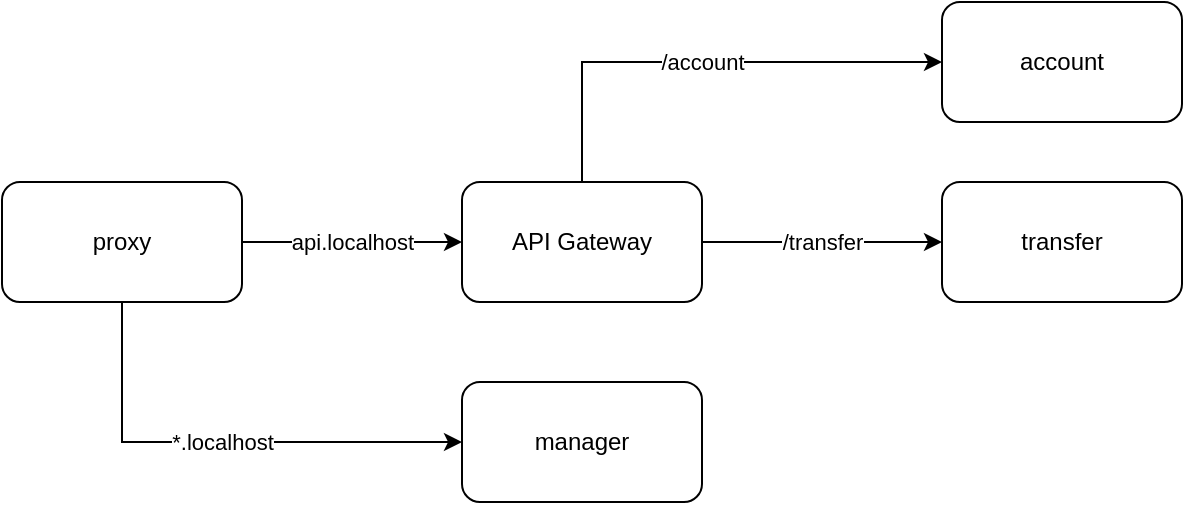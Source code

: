 <mxfile version="12.4.0" type="device" pages="1"><diagram id="Ywf3y2rA86ng91r3xO2F" name="Page-1"><mxGraphModel dx="1408" dy="755" grid="1" gridSize="10" guides="1" tooltips="1" connect="1" arrows="1" fold="1" page="1" pageScale="1" pageWidth="827" pageHeight="1169" math="0" shadow="0"><root><mxCell id="0"/><mxCell id="1" parent="0"/><mxCell id="_x27mA26IMeFUTEd0c7O-8" value="api.localhost" style="edgeStyle=orthogonalEdgeStyle;rounded=0;orthogonalLoop=1;jettySize=auto;html=1;exitX=1;exitY=0.5;exitDx=0;exitDy=0;entryX=0;entryY=0.5;entryDx=0;entryDy=0;" edge="1" parent="1" source="_x27mA26IMeFUTEd0c7O-1" target="_x27mA26IMeFUTEd0c7O-2"><mxGeometry relative="1" as="geometry"/></mxCell><mxCell id="_x27mA26IMeFUTEd0c7O-9" value="*.localhost" style="edgeStyle=orthogonalEdgeStyle;rounded=0;orthogonalLoop=1;jettySize=auto;html=1;exitX=0.5;exitY=1;exitDx=0;exitDy=0;entryX=0;entryY=0.5;entryDx=0;entryDy=0;" edge="1" parent="1" source="_x27mA26IMeFUTEd0c7O-1" target="_x27mA26IMeFUTEd0c7O-7"><mxGeometry relative="1" as="geometry"/></mxCell><mxCell id="_x27mA26IMeFUTEd0c7O-1" value="&lt;div&gt;proxy&lt;/div&gt;" style="rounded=1;whiteSpace=wrap;html=1;" vertex="1" parent="1"><mxGeometry x="200" y="110" width="120" height="60" as="geometry"/></mxCell><mxCell id="_x27mA26IMeFUTEd0c7O-5" value="/account" style="edgeStyle=orthogonalEdgeStyle;rounded=0;orthogonalLoop=1;jettySize=auto;html=1;exitX=0.5;exitY=0;exitDx=0;exitDy=0;entryX=0;entryY=0.5;entryDx=0;entryDy=0;" edge="1" parent="1" source="_x27mA26IMeFUTEd0c7O-2" target="_x27mA26IMeFUTEd0c7O-3"><mxGeometry relative="1" as="geometry"/></mxCell><mxCell id="_x27mA26IMeFUTEd0c7O-6" value="/transfer" style="edgeStyle=orthogonalEdgeStyle;rounded=0;orthogonalLoop=1;jettySize=auto;html=1;exitX=1;exitY=0.5;exitDx=0;exitDy=0;entryX=0;entryY=0.5;entryDx=0;entryDy=0;" edge="1" parent="1" source="_x27mA26IMeFUTEd0c7O-2" target="_x27mA26IMeFUTEd0c7O-4"><mxGeometry relative="1" as="geometry"/></mxCell><mxCell id="_x27mA26IMeFUTEd0c7O-2" value="API Gateway" style="rounded=1;whiteSpace=wrap;html=1;" vertex="1" parent="1"><mxGeometry x="430" y="110" width="120" height="60" as="geometry"/></mxCell><mxCell id="_x27mA26IMeFUTEd0c7O-3" value="account" style="rounded=1;whiteSpace=wrap;html=1;" vertex="1" parent="1"><mxGeometry x="670" y="20" width="120" height="60" as="geometry"/></mxCell><mxCell id="_x27mA26IMeFUTEd0c7O-4" value="transfer" style="rounded=1;whiteSpace=wrap;html=1;" vertex="1" parent="1"><mxGeometry x="670" y="110" width="120" height="60" as="geometry"/></mxCell><mxCell id="_x27mA26IMeFUTEd0c7O-7" value="manager" style="rounded=1;whiteSpace=wrap;html=1;" vertex="1" parent="1"><mxGeometry x="430" y="210" width="120" height="60" as="geometry"/></mxCell></root></mxGraphModel></diagram></mxfile>